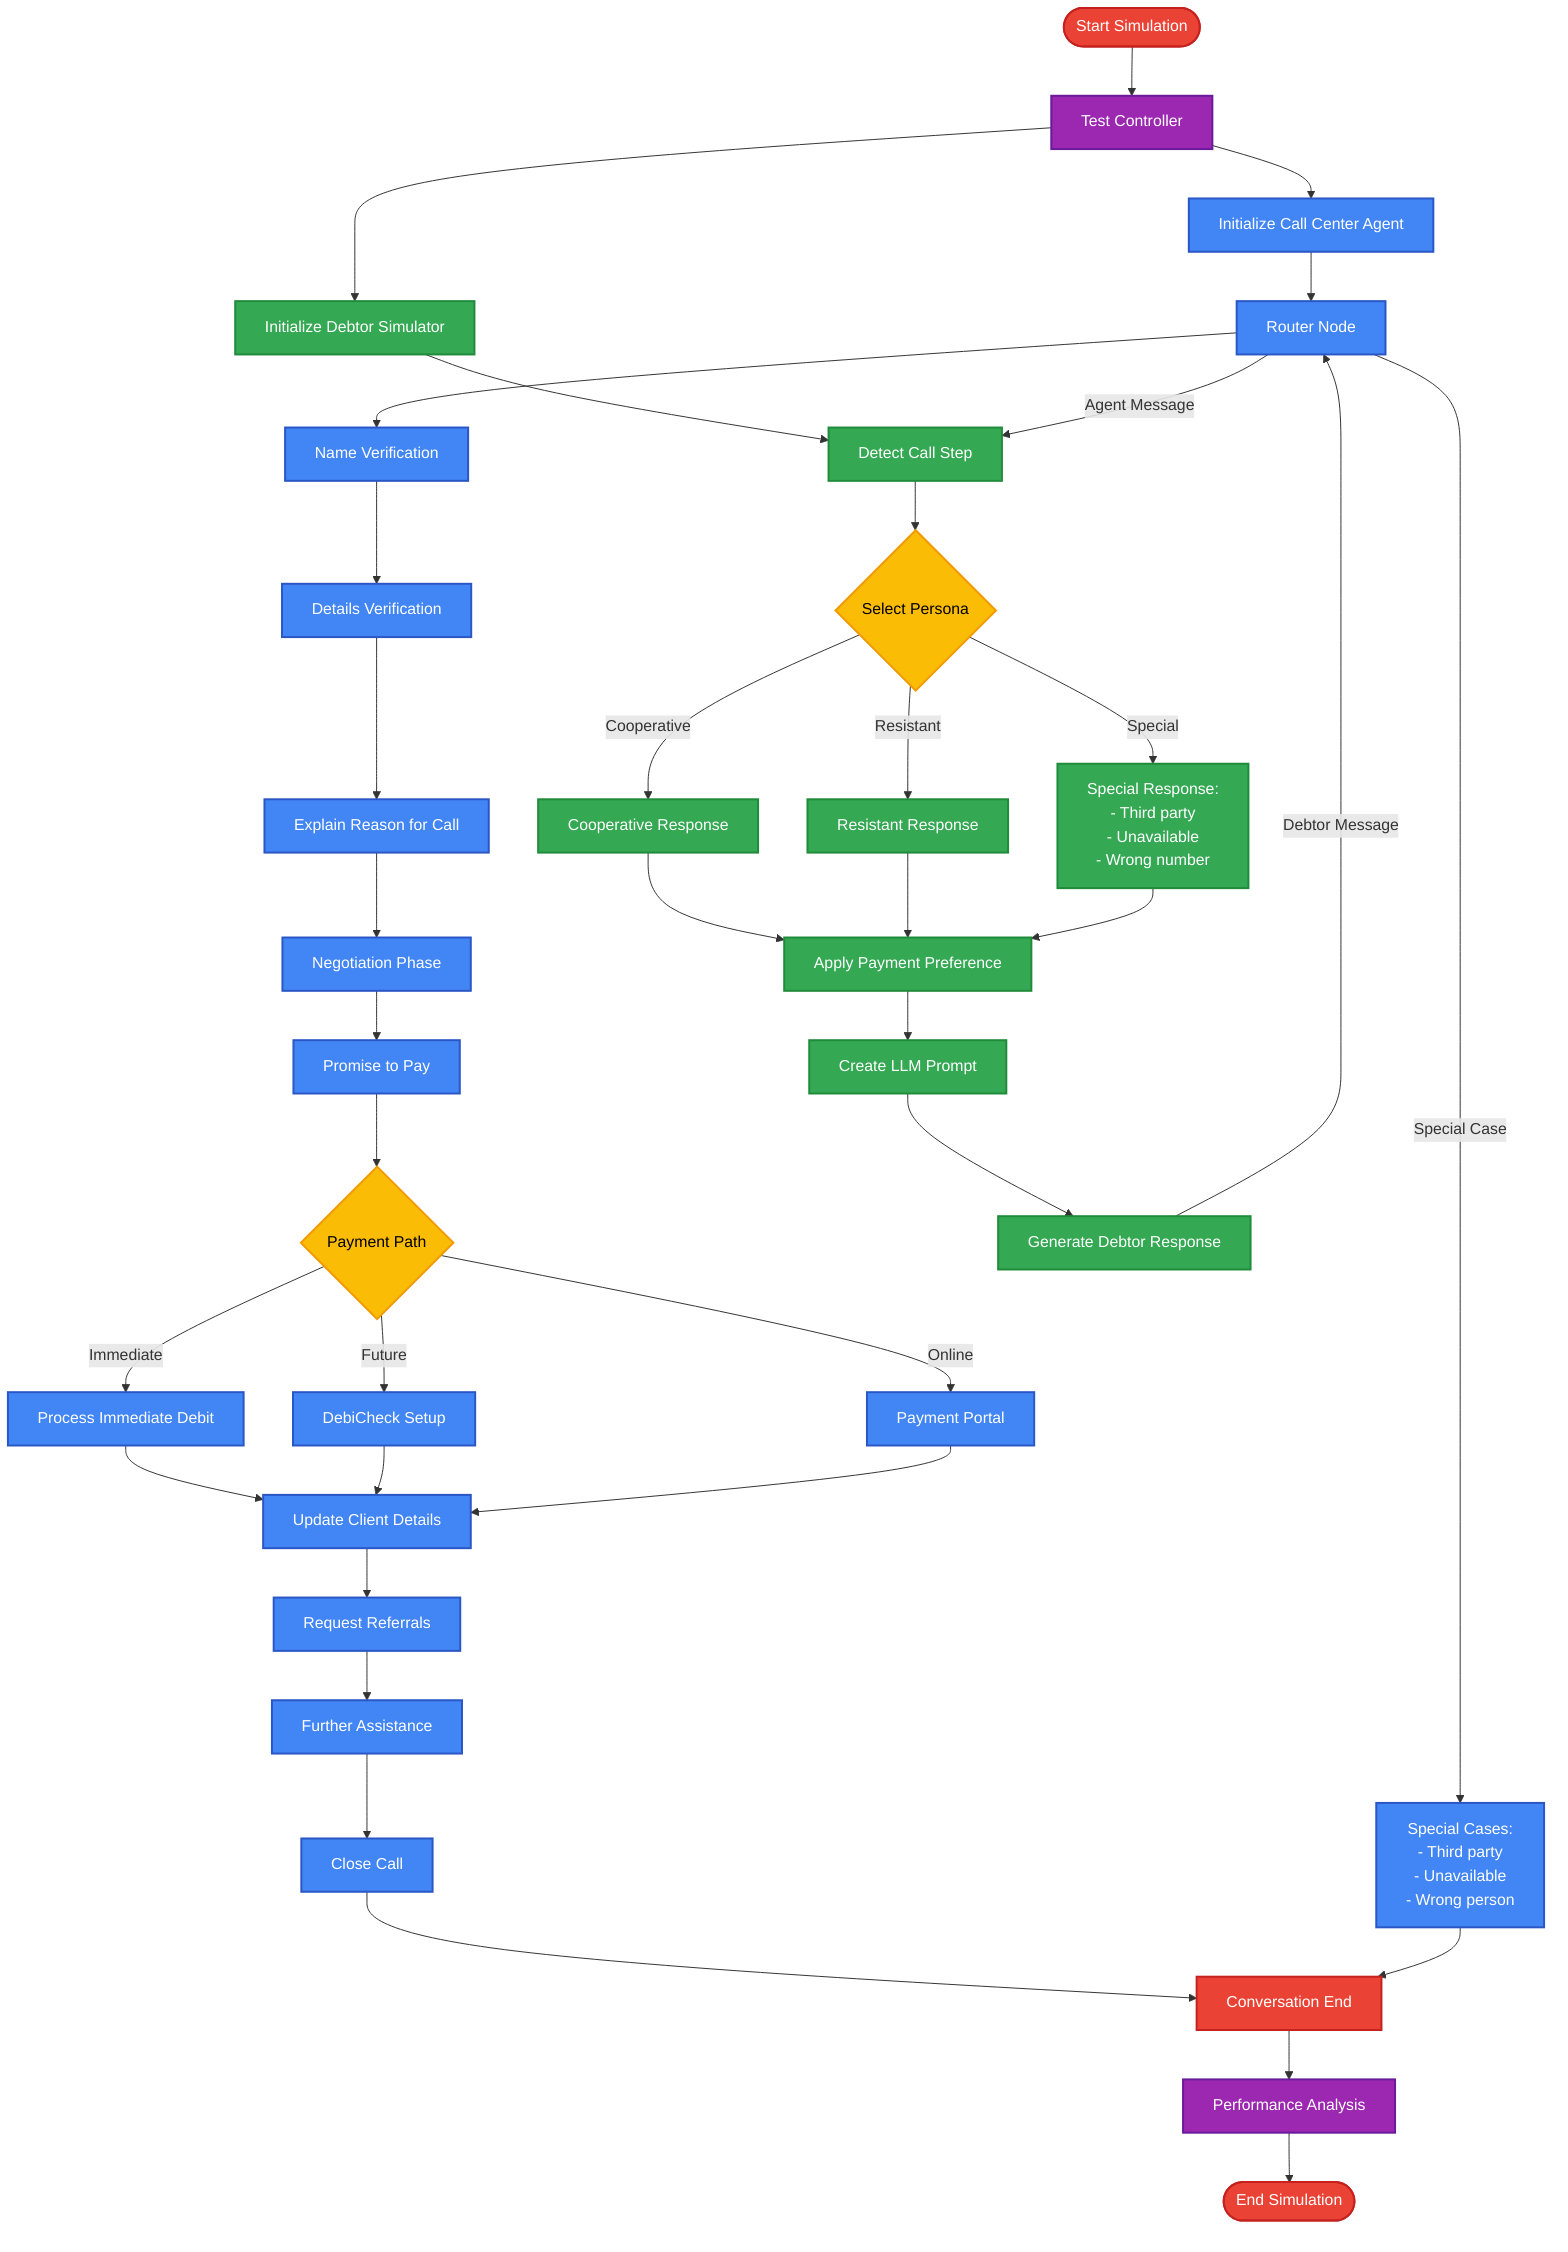 flowchart TB
    %% Main flow and key nodes
    Start([Start Simulation]) --> TestController
    TestController["Test Controller"] --> CCA_Init & DS_Init
    
    %% Call Center Agent core flow (left side)
    CCA_Init["Initialize Call Center Agent"] --> CCA_Router
    CCA_Router["Router Node"] --> NameVerification
    NameVerification["Name Verification"] --> DetailsVerification
    DetailsVerification["Details Verification"] --> ReasonForCall
    ReasonForCall["Explain Reason for Call"] --> Negotiation
    Negotiation["Negotiation Phase"] --> PTP["Promise to Pay"]
    
    %% Payment paths
    PTP --> PaymentPath{"Payment Path"}
    PaymentPath -->|"Immediate"| ImmediateDebit["Process Immediate Debit"]
    PaymentPath -->|"Future"| DebiCheckSetup["DebiCheck Setup"]
    PaymentPath -->|"Online"| PaymentPortal["Payment Portal"]
    
    %% Closing flow
    ImmediateDebit & DebiCheckSetup & PaymentPortal --> ClientDetails["Update Client Details"]
    ClientDetails --> Referrals["Request Referrals"]
    Referrals --> FurtherAssistance["Further Assistance"]
    FurtherAssistance --> Closing["Close Call"]
    Closing --> ConversationEnd
    
    %% Special cases branch
    CCA_Router -->|"Special Case"| SpecialCases["Special Cases:<br>- Third party<br>- Unavailable<br>- Wrong person"]
    SpecialCases --> ConversationEnd["Conversation End"]
    
    %% Debtor Simulator core flow (right side)
    DS_Init["Initialize Debtor Simulator"] --> DS_StepDetect
    DS_StepDetect["Detect Call Step"] --> DS_Persona
    
    %% Persona selection
    DS_Persona{"Select Persona"} -->|"Cooperative"| Cooperative["Cooperative Response"]
    DS_Persona -->|"Resistant"| Resistant["Resistant Response"]
    DS_Persona -->|"Special"| SpecialPersona["Special Response:<br>- Third party<br>- Unavailable<br>- Wrong number"]
    
    %% Response generation
    Cooperative & Resistant & SpecialPersona --> DS_PaymentPref
    DS_PaymentPref["Apply Payment Preference"] --> DS_LLMPrompt
    DS_LLMPrompt["Create LLM Prompt"] --> DS_Response["Generate Debtor Response"]
    
    %% Interaction between agents (center)
    DS_Response --> |"Debtor Message"| CCA_Router
    CCA_Router --> |"Agent Message"| DS_StepDetect
    
    ConversationEnd --> Analysis["Performance Analysis"]
    Analysis --> End([End Simulation])
    
    %% Clear styling with higher contrast
    classDef callCenter fill:#4285F4,color:white,stroke:#2A56C6,stroke-width:2px;
    classDef debtorSim fill:#34A853,color:white,stroke:#1F8B3B,stroke-width:2px;
    classDef decision fill:#FBBC05,color:black,stroke:#F29900,stroke-width:2px;
    classDef terminal fill:#EA4335,color:white,stroke:#C5221F,stroke-width:2px;
    classDef controller fill:#9C27B0,color:white,stroke:#6A1B9A,stroke-width:2px;
    
    %% Apply styles
    class CCA_Init,CCA_Router,NameVerification,DetailsVerification,ReasonForCall,Negotiation,PTP,ImmediateDebit,DebiCheckSetup,PaymentPortal,ClientDetails,Referrals,FurtherAssistance,Closing,SpecialCases callCenter;
    class DS_Init,DS_StepDetect,Cooperative,Resistant,SpecialPersona,DS_PaymentPref,DS_LLMPrompt,DS_Response debtorSim;
    class PaymentPath,DS_Persona decision;
    class Start,End,ConversationEnd terminal;
    class TestController,Analysis controller;